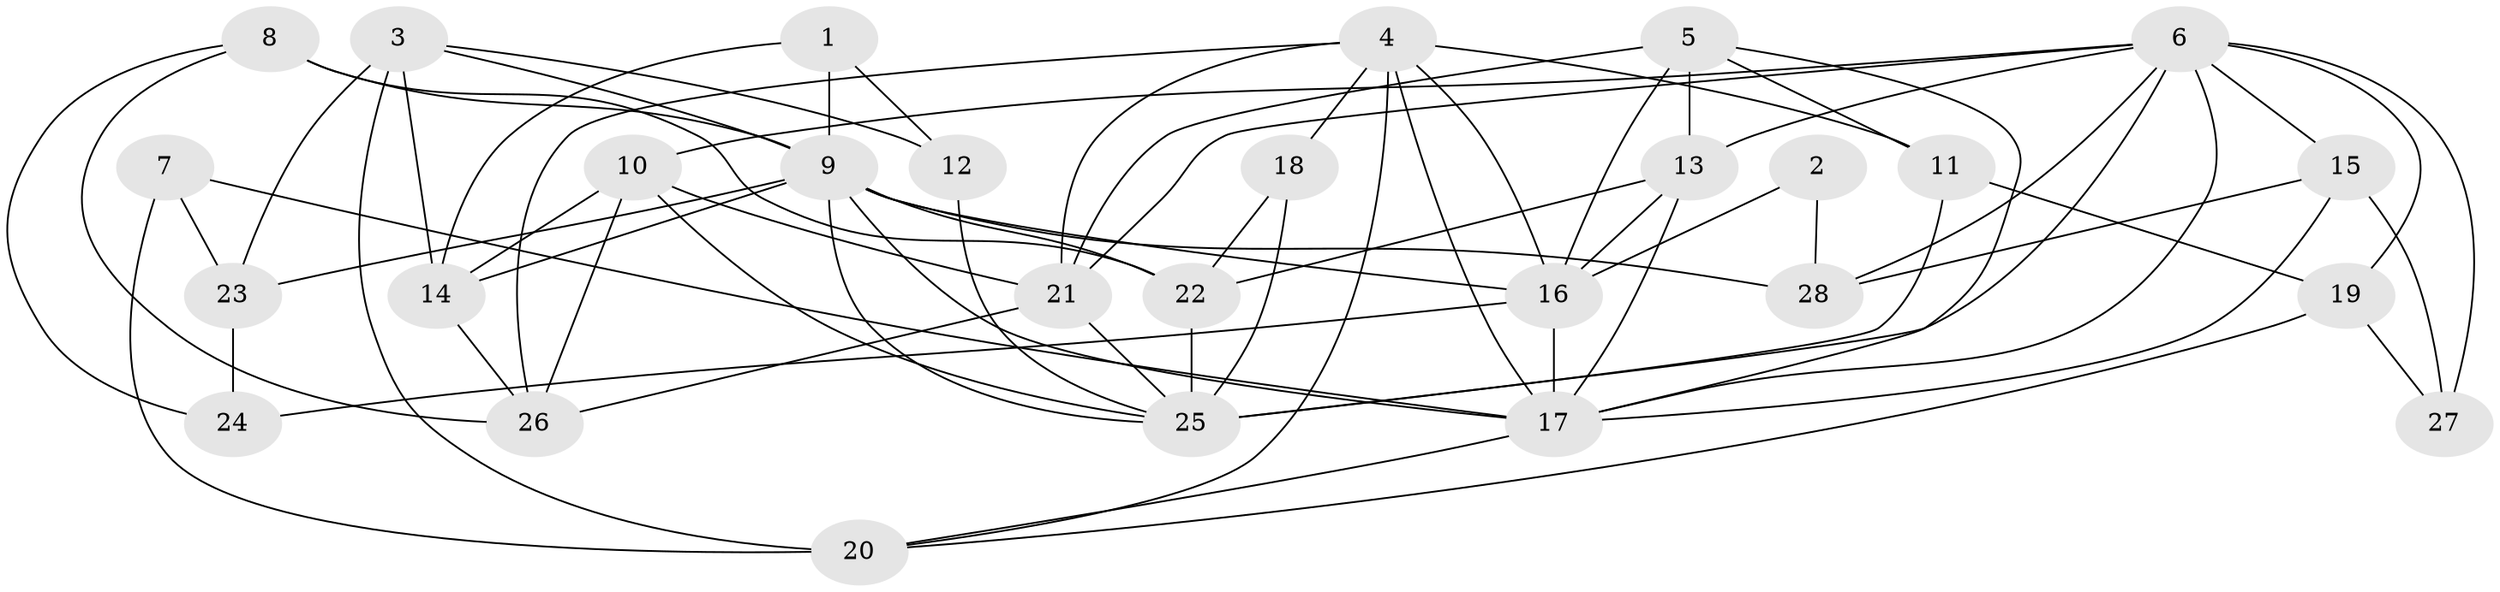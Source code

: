 // original degree distribution, {4: 0.34545454545454546, 3: 0.18181818181818182, 5: 0.21818181818181817, 2: 0.14545454545454545, 6: 0.09090909090909091, 8: 0.01818181818181818}
// Generated by graph-tools (version 1.1) at 2025/02/03/09/25 03:02:00]
// undirected, 28 vertices, 70 edges
graph export_dot {
graph [start="1"]
  node [color=gray90,style=filled];
  1;
  2;
  3;
  4;
  5;
  6;
  7;
  8;
  9;
  10;
  11;
  12;
  13;
  14;
  15;
  16;
  17;
  18;
  19;
  20;
  21;
  22;
  23;
  24;
  25;
  26;
  27;
  28;
  1 -- 9 [weight=1.0];
  1 -- 12 [weight=1.0];
  1 -- 14 [weight=1.0];
  2 -- 16 [weight=1.0];
  2 -- 28 [weight=1.0];
  3 -- 9 [weight=1.0];
  3 -- 12 [weight=1.0];
  3 -- 14 [weight=2.0];
  3 -- 20 [weight=2.0];
  3 -- 23 [weight=1.0];
  4 -- 11 [weight=1.0];
  4 -- 16 [weight=1.0];
  4 -- 17 [weight=1.0];
  4 -- 18 [weight=1.0];
  4 -- 20 [weight=1.0];
  4 -- 21 [weight=1.0];
  4 -- 26 [weight=1.0];
  5 -- 11 [weight=1.0];
  5 -- 13 [weight=1.0];
  5 -- 16 [weight=1.0];
  5 -- 17 [weight=1.0];
  5 -- 21 [weight=1.0];
  6 -- 10 [weight=1.0];
  6 -- 13 [weight=1.0];
  6 -- 15 [weight=1.0];
  6 -- 17 [weight=1.0];
  6 -- 19 [weight=1.0];
  6 -- 21 [weight=1.0];
  6 -- 25 [weight=1.0];
  6 -- 27 [weight=1.0];
  6 -- 28 [weight=1.0];
  7 -- 17 [weight=1.0];
  7 -- 20 [weight=2.0];
  7 -- 23 [weight=1.0];
  8 -- 9 [weight=1.0];
  8 -- 22 [weight=2.0];
  8 -- 24 [weight=1.0];
  8 -- 26 [weight=1.0];
  9 -- 14 [weight=1.0];
  9 -- 16 [weight=1.0];
  9 -- 17 [weight=2.0];
  9 -- 22 [weight=1.0];
  9 -- 23 [weight=1.0];
  9 -- 25 [weight=1.0];
  9 -- 28 [weight=1.0];
  10 -- 14 [weight=1.0];
  10 -- 21 [weight=1.0];
  10 -- 25 [weight=1.0];
  10 -- 26 [weight=1.0];
  11 -- 19 [weight=1.0];
  11 -- 25 [weight=2.0];
  12 -- 25 [weight=1.0];
  13 -- 16 [weight=1.0];
  13 -- 17 [weight=1.0];
  13 -- 22 [weight=1.0];
  14 -- 26 [weight=1.0];
  15 -- 17 [weight=1.0];
  15 -- 27 [weight=1.0];
  15 -- 28 [weight=1.0];
  16 -- 17 [weight=2.0];
  16 -- 24 [weight=1.0];
  17 -- 20 [weight=1.0];
  18 -- 22 [weight=1.0];
  18 -- 25 [weight=1.0];
  19 -- 20 [weight=2.0];
  19 -- 27 [weight=1.0];
  21 -- 25 [weight=1.0];
  21 -- 26 [weight=1.0];
  22 -- 25 [weight=1.0];
  23 -- 24 [weight=1.0];
}
